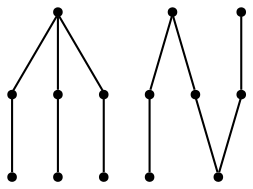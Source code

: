 graph {
  node [shape=point,comment="{\"directed\":false,\"doi\":\"10.1007/978-3-030-04414-5_2\",\"figure\":\"3 (1)\"}"]

  v0 [pos="1295.8449637278609,364.21008743797677"]
  v1 [pos="1325.7102179259464,333.32305181671325"]
  v2 [pos="1287.5957018883294,318.08338405204495"]
  v3 [pos="1276.373109225662,355.64610430097866"]
  v4 [pos="1264.6931250744933,396.40221959471285"]
  v5 [pos="1264.6931250744933,431.97416190661454"]
  v6 [pos="1229.1217960084948,420.1181195554149"]
  v7 [pos="1225.2149554193447,594.5896273914918"]
  v8 [pos="1211.0252000100572,563.9696598514236"]
  v9 [pos="1181.6955510542412,491.2546518585308"]
  v10 [pos="1146.1210743615668,491.2546518585308"]
  v11 [pos="1122.408031369962,408.25800759535895"]
  v12 [pos="1098.6948612015217,479.4018922191625"]
  v13 [pos="1086.8398499306397,420.1181195554149"]

  v13 -- v11 [id="-2",pos="1086.8398499306397,420.1181195554149 1122.408031369962,408.25800759535895 1122.408031369962,408.25800759535895 1122.408031369962,408.25800759535895"]
  v12 -- v13 [id="-3",pos="1098.6948612015217,479.4018922191625 1086.8398499306397,420.1181195554149 1086.8398499306397,420.1181195554149 1086.8398499306397,420.1181195554149"]
  v10 -- v11 [id="-4",pos="1146.1210743615668,491.2546518585308 1122.408031369962,408.25800759535895 1122.408031369962,408.25800759535895 1122.408031369962,408.25800759535895"]
  v9 -- v8 [id="-5",pos="1181.6955510542412,491.2546518585308 1211.0252000100572,563.9696598514236 1211.0252000100572,563.9696598514236 1211.0252000100572,563.9696598514236"]
  v8 -- v7 [id="-6",pos="1211.0252000100572,563.9696598514236 1225.2149554193447,594.5896273914918 1225.2149554193447,594.5896273914918 1225.2149554193447,594.5896273914918"]
  v9 -- v10 [id="-8",pos="1181.6955510542412,491.2546518585308 1146.1210743615668,491.2546518585308 1146.1210743615668,491.2546518585308 1146.1210743615668,491.2546518585308"]
  v4 -- v3 [id="-11",pos="1264.6931250744933,396.40221959471285 1276.373109225662,355.64610430097866 1276.373109225662,355.64610430097866 1276.373109225662,355.64610430097866"]
  v3 -- v2 [id="-12",pos="1276.373109225662,355.64610430097866 1287.5957018883294,318.08338405204495 1287.5957018883294,318.08338405204495 1287.5957018883294,318.08338405204495"]
  v4 -- v0 [id="-14",pos="1264.6931250744933,396.40221959471285 1295.8449637278609,364.21008743797677 1295.8449637278609,364.21008743797677 1295.8449637278609,364.21008743797677"]
  v0 -- v1 [id="-15",pos="1295.8449637278609,364.21008743797677 1325.7102179259464,333.32305181671325 1325.7102179259464,333.32305181671325 1325.7102179259464,333.32305181671325"]
  v5 -- v6 [id="-17",pos="1264.6931250744933,431.97416190661454 1229.1217960084948,420.1181195554149 1229.1217960084948,420.1181195554149 1229.1217960084948,420.1181195554149"]
  v4 -- v5 [id="-18",pos="1264.6931250744933,396.40221959471285 1264.6931250744933,431.97416190661454 1264.6931250744933,431.97416190661454 1264.6931250744933,431.97416190661454"]
}